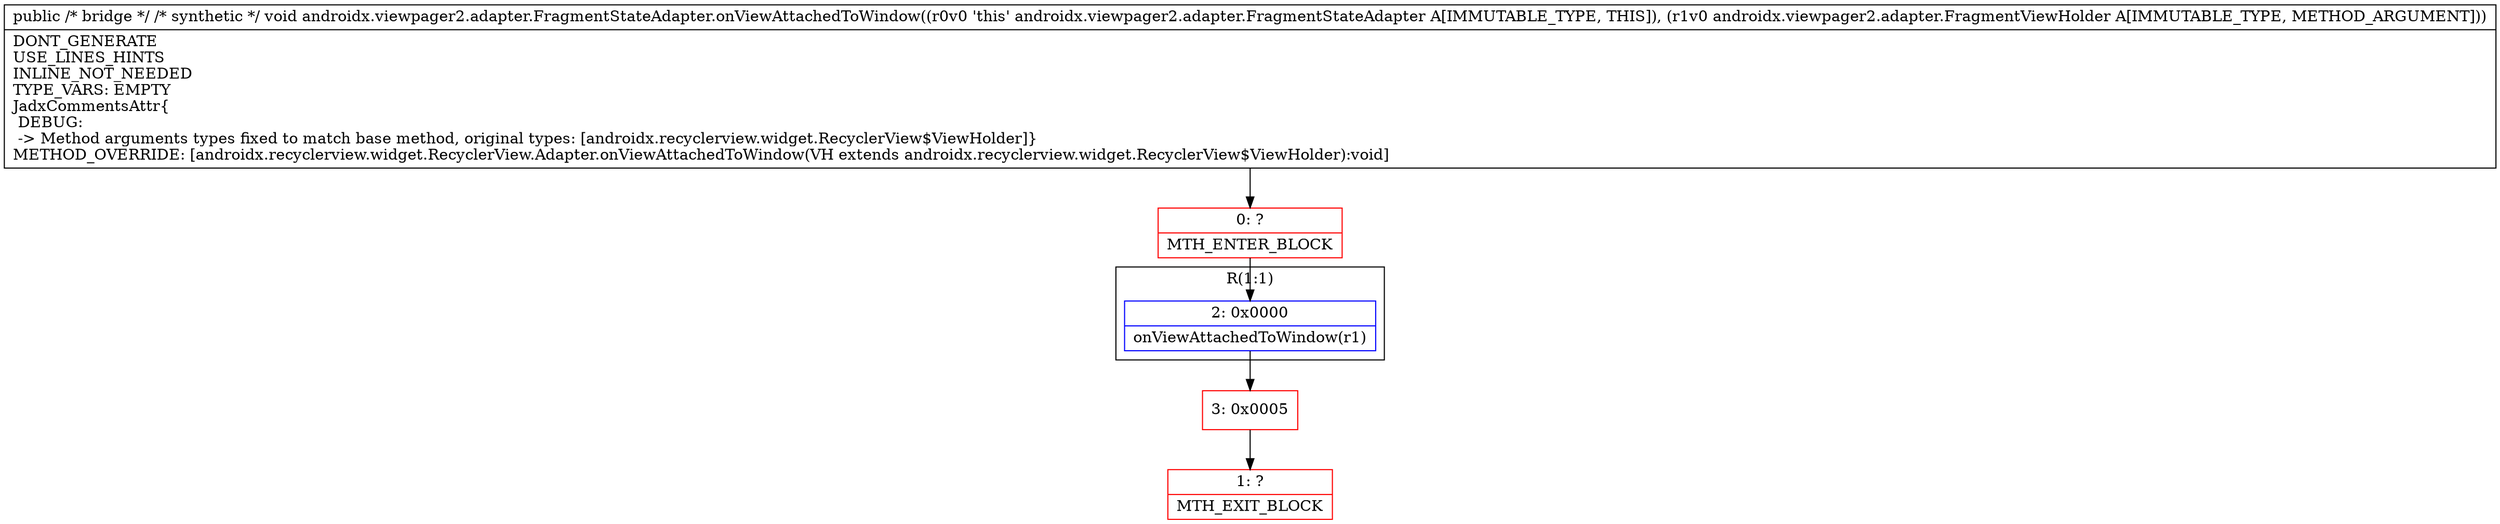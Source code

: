digraph "CFG forandroidx.viewpager2.adapter.FragmentStateAdapter.onViewAttachedToWindow(Landroidx\/recyclerview\/widget\/RecyclerView$ViewHolder;)V" {
subgraph cluster_Region_886830578 {
label = "R(1:1)";
node [shape=record,color=blue];
Node_2 [shape=record,label="{2\:\ 0x0000|onViewAttachedToWindow(r1)\l}"];
}
Node_0 [shape=record,color=red,label="{0\:\ ?|MTH_ENTER_BLOCK\l}"];
Node_3 [shape=record,color=red,label="{3\:\ 0x0005}"];
Node_1 [shape=record,color=red,label="{1\:\ ?|MTH_EXIT_BLOCK\l}"];
MethodNode[shape=record,label="{public \/* bridge *\/ \/* synthetic *\/ void androidx.viewpager2.adapter.FragmentStateAdapter.onViewAttachedToWindow((r0v0 'this' androidx.viewpager2.adapter.FragmentStateAdapter A[IMMUTABLE_TYPE, THIS]), (r1v0 androidx.viewpager2.adapter.FragmentViewHolder A[IMMUTABLE_TYPE, METHOD_ARGUMENT]))  | DONT_GENERATE\lUSE_LINES_HINTS\lINLINE_NOT_NEEDED\lTYPE_VARS: EMPTY\lJadxCommentsAttr\{\l DEBUG: \l \-\> Method arguments types fixed to match base method, original types: [androidx.recyclerview.widget.RecyclerView$ViewHolder]\}\lMETHOD_OVERRIDE: [androidx.recyclerview.widget.RecyclerView.Adapter.onViewAttachedToWindow(VH extends androidx.recyclerview.widget.RecyclerView$ViewHolder):void]\l}"];
MethodNode -> Node_0;Node_2 -> Node_3;
Node_0 -> Node_2;
Node_3 -> Node_1;
}

